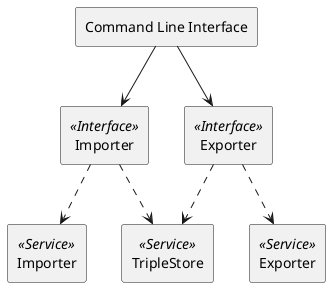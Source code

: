 @startuml
skinparam componentStyle rectangle

component "Command Line Interface" as CLI
component "Importer" as ImporterInterface << Interface >>
component "Exporter" as ExporterInterface << Interface >>
component "Importer" as ImporterService << Service >>
component "Exporter" as ExporterService << Service >>
component "TripleStore" as TripleStoreService << Service >>

CLI --> ImporterInterface
CLI --> ExporterInterface

ImporterInterface ..> ImporterService
ImporterInterface ..> TripleStoreService
ExporterInterface ..> ExporterService
ExporterInterface ..> TripleStoreService
@enduml